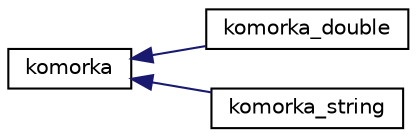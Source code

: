 digraph "Graphical Class Hierarchy"
{
 // LATEX_PDF_SIZE
  edge [fontname="Helvetica",fontsize="10",labelfontname="Helvetica",labelfontsize="10"];
  node [fontname="Helvetica",fontsize="10",shape=record];
  rankdir="LR";
  Node0 [label="komorka",height=0.2,width=0.4,color="black", fillcolor="white", style="filled",URL="$classkomorka.html",tooltip=" "];
  Node0 -> Node1 [dir="back",color="midnightblue",fontsize="10",style="solid",fontname="Helvetica"];
  Node1 [label="komorka_double",height=0.2,width=0.4,color="black", fillcolor="white", style="filled",URL="$classkomorka__double.html",tooltip=" "];
  Node0 -> Node2 [dir="back",color="midnightblue",fontsize="10",style="solid",fontname="Helvetica"];
  Node2 [label="komorka_string",height=0.2,width=0.4,color="black", fillcolor="white", style="filled",URL="$classkomorka__string.html",tooltip=" "];
}
